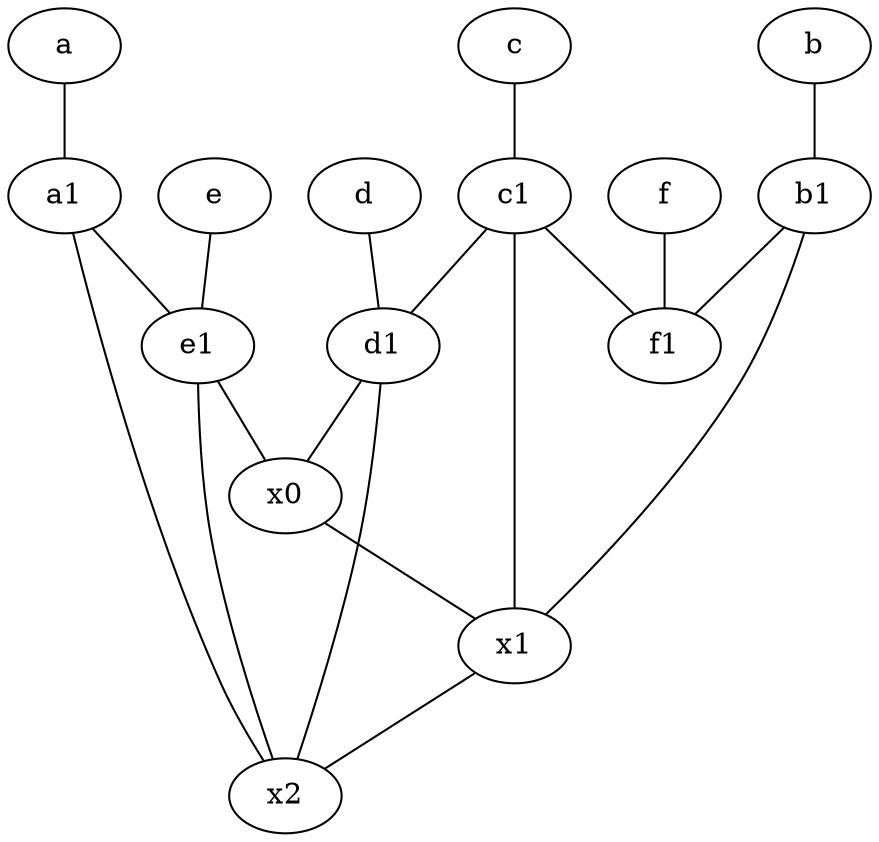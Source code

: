 graph {
	node [labelfontsize=50]
	b1 [labelfontsize=50 pos="9,4!"]
	x0 [labelfontsize=50]
	f1 [labelfontsize=50 pos="3,8!"]
	e [labelfontsize=50 pos="7,9!"]
	f [labelfontsize=50 pos="3,9!"]
	d1 [labelfontsize=50 pos="3,5!"]
	c [labelfontsize=50 pos="4.5,2!"]
	a1 [labelfontsize=50 pos="8,3!"]
	b [labelfontsize=50 pos="10,4!"]
	c1 [labelfontsize=50 pos="4.5,3!"]
	a [labelfontsize=50 pos="8,2!"]
	d [labelfontsize=50 pos="2,5!"]
	x2 [labelfontsize=50]
	e1 [labelfontsize=50 pos="7,7!"]
	x1 [labelfontsize=50]
	d -- d1
	c1 -- d1
	a1 -- e1
	f -- f1
	e -- e1
	e1 -- x0
	c1 -- f1
	c1 -- x1
	b -- b1
	d1 -- x0
	x1 -- x2
	c -- c1
	b1 -- x1
	a1 -- x2
	d1 -- x2
	x0 -- x1
	b1 -- f1
	e1 -- x2
	a -- a1
}
